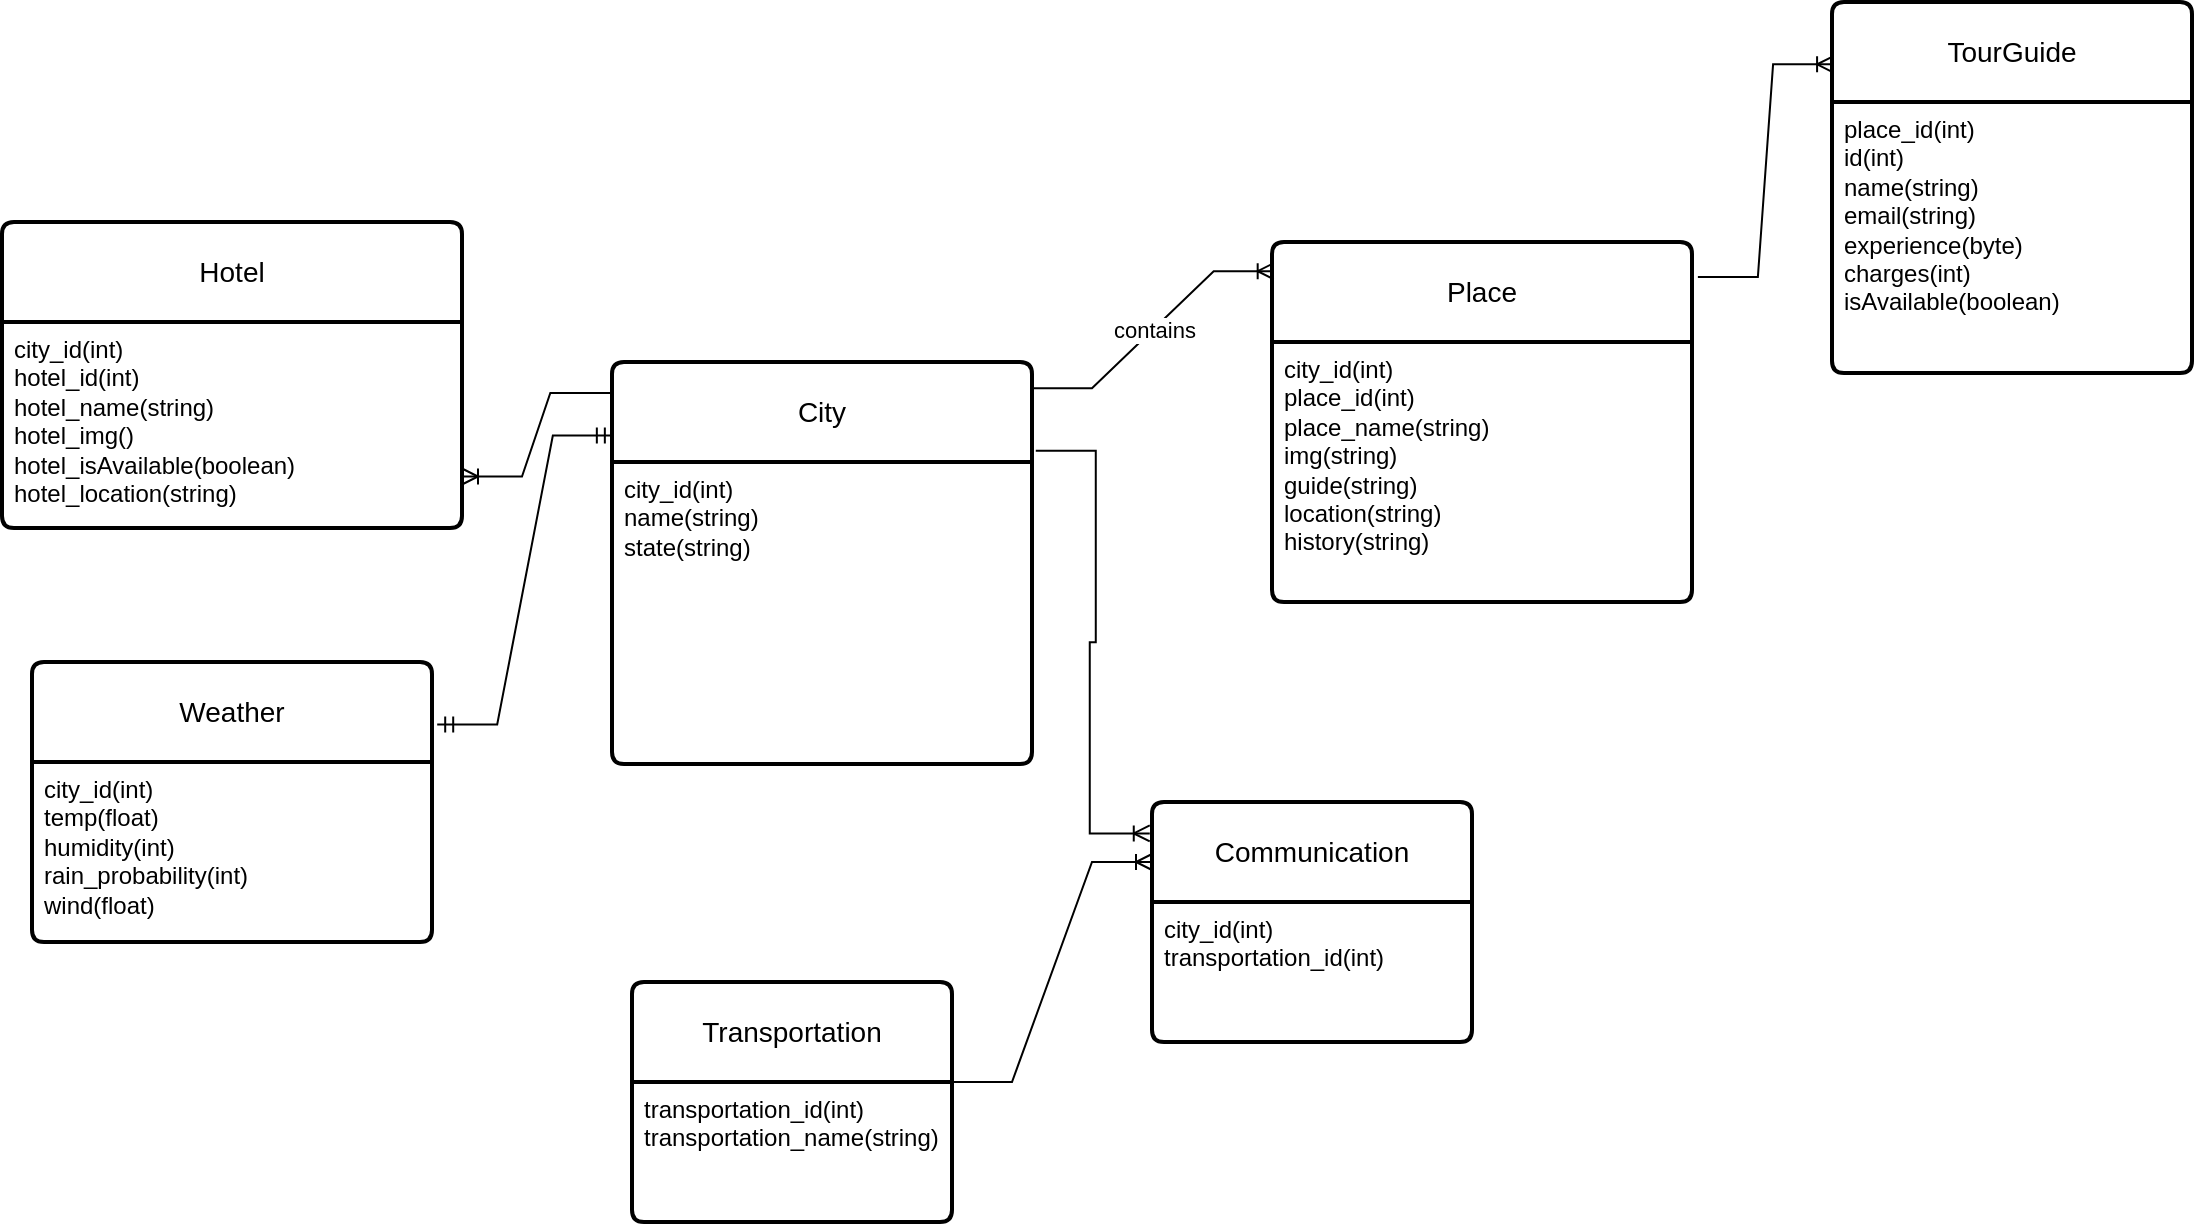 <mxfile version="26.0.5">
  <diagram name="Page-1" id="kdeu0ntx0o7WN6-RexiS">
    <mxGraphModel dx="2213" dy="1771" grid="1" gridSize="10" guides="1" tooltips="1" connect="1" arrows="1" fold="1" page="1" pageScale="1" pageWidth="850" pageHeight="1100" math="0" shadow="0">
      <root>
        <mxCell id="0" />
        <mxCell id="1" parent="0" />
        <mxCell id="qgudHzDLpUrmj55Vf4Xr-1" value="City" style="swimlane;childLayout=stackLayout;horizontal=1;startSize=50;horizontalStack=0;rounded=1;fontSize=14;fontStyle=0;strokeWidth=2;resizeParent=0;resizeLast=1;shadow=0;dashed=0;align=center;arcSize=4;whiteSpace=wrap;html=1;" parent="1" vertex="1">
          <mxGeometry x="-80" y="-450" width="210" height="201" as="geometry" />
        </mxCell>
        <mxCell id="qgudHzDLpUrmj55Vf4Xr-2" value="city_id(int)&lt;div&gt;name(string)&lt;div&gt;state(string)&lt;/div&gt;&lt;div&gt;&lt;br&gt;&lt;/div&gt;&lt;div&gt;&lt;br&gt;&lt;/div&gt;&lt;/div&gt;" style="align=left;strokeColor=none;fillColor=none;spacingLeft=4;fontSize=12;verticalAlign=top;resizable=0;rotatable=0;part=1;html=1;" parent="qgudHzDLpUrmj55Vf4Xr-1" vertex="1">
          <mxGeometry y="50" width="210" height="151" as="geometry" />
        </mxCell>
        <mxCell id="qgudHzDLpUrmj55Vf4Xr-3" value="Place" style="swimlane;childLayout=stackLayout;horizontal=1;startSize=50;horizontalStack=0;rounded=1;fontSize=14;fontStyle=0;strokeWidth=2;resizeParent=0;resizeLast=1;shadow=0;dashed=0;align=center;arcSize=4;whiteSpace=wrap;html=1;" parent="1" vertex="1">
          <mxGeometry x="250" y="-510" width="210" height="180" as="geometry" />
        </mxCell>
        <mxCell id="qgudHzDLpUrmj55Vf4Xr-4" value="city_id(int)&lt;div&gt;place_id(int)&lt;/div&gt;&lt;div&gt;place_name(string)&lt;div&gt;img(string)&lt;/div&gt;&lt;div&gt;guide(string)&lt;/div&gt;&lt;div&gt;location(string)&lt;/div&gt;&lt;div&gt;history(string)&lt;/div&gt;&lt;/div&gt;" style="align=left;strokeColor=none;fillColor=none;spacingLeft=4;fontSize=12;verticalAlign=top;resizable=0;rotatable=0;part=1;html=1;" parent="qgudHzDLpUrmj55Vf4Xr-3" vertex="1">
          <mxGeometry y="50" width="210" height="130" as="geometry" />
        </mxCell>
        <mxCell id="qgudHzDLpUrmj55Vf4Xr-7" value="" style="edgeStyle=entityRelationEdgeStyle;fontSize=12;html=1;endArrow=ERoneToMany;rounded=0;exitX=1;exitY=0.065;exitDx=0;exitDy=0;exitPerimeter=0;entryX=0.004;entryY=0.081;entryDx=0;entryDy=0;entryPerimeter=0;" parent="1" source="qgudHzDLpUrmj55Vf4Xr-1" target="qgudHzDLpUrmj55Vf4Xr-3" edge="1">
          <mxGeometry width="100" height="100" relative="1" as="geometry">
            <mxPoint x="320" y="-220" as="sourcePoint" />
            <mxPoint x="420" y="-320" as="targetPoint" />
          </mxGeometry>
        </mxCell>
        <mxCell id="qgudHzDLpUrmj55Vf4Xr-11" value="contains" style="edgeLabel;html=1;align=center;verticalAlign=middle;resizable=0;points=[];" parent="qgudHzDLpUrmj55Vf4Xr-7" vertex="1" connectable="0">
          <mxGeometry x="0.013" relative="1" as="geometry">
            <mxPoint as="offset" />
          </mxGeometry>
        </mxCell>
        <mxCell id="guVa6JbLSkqTIY-enMWO-15" value="" style="edgeStyle=entityRelationEdgeStyle;fontSize=12;html=1;endArrow=ERoneToMany;rounded=0;entryX=0;entryY=0.25;entryDx=0;entryDy=0;exitX=1;exitY=0;exitDx=0;exitDy=0;" parent="1" target="guVa6JbLSkqTIY-enMWO-16" edge="1" source="guVa6JbLSkqTIY-enMWO-19">
          <mxGeometry width="100" height="100" relative="1" as="geometry">
            <mxPoint x="70" y="50" as="sourcePoint" />
            <mxPoint x="170" y="-50" as="targetPoint" />
            <Array as="points">
              <mxPoint x="120" y="20" />
            </Array>
          </mxGeometry>
        </mxCell>
        <mxCell id="guVa6JbLSkqTIY-enMWO-18" value="Transportation" style="swimlane;childLayout=stackLayout;horizontal=1;startSize=50;horizontalStack=0;rounded=1;fontSize=14;fontStyle=0;strokeWidth=2;resizeParent=0;resizeLast=1;shadow=0;dashed=0;align=center;arcSize=4;whiteSpace=wrap;html=1;" parent="1" vertex="1">
          <mxGeometry x="-70" y="-140" width="160" height="120" as="geometry" />
        </mxCell>
        <mxCell id="guVa6JbLSkqTIY-enMWO-19" value="transportation_id(int)&lt;div&gt;transportation_name(string)&lt;/div&gt;" style="align=left;strokeColor=none;fillColor=none;spacingLeft=4;fontSize=12;verticalAlign=top;resizable=0;rotatable=0;part=1;html=1;" parent="guVa6JbLSkqTIY-enMWO-18" vertex="1">
          <mxGeometry y="50" width="160" height="70" as="geometry" />
        </mxCell>
        <mxCell id="guVa6JbLSkqTIY-enMWO-20" value="Hotel" style="swimlane;childLayout=stackLayout;horizontal=1;startSize=50;horizontalStack=0;rounded=1;fontSize=14;fontStyle=0;strokeWidth=2;resizeParent=0;resizeLast=1;shadow=0;dashed=0;align=center;arcSize=4;whiteSpace=wrap;html=1;" parent="1" vertex="1">
          <mxGeometry x="-385" y="-520" width="230" height="153" as="geometry" />
        </mxCell>
        <mxCell id="guVa6JbLSkqTIY-enMWO-21" value="city_id(int)&lt;div&gt;hotel_id(int)&lt;div&gt;&lt;div&gt;hotel_name(string)&lt;/div&gt;&lt;div&gt;hotel_img()&lt;/div&gt;&lt;div&gt;hotel_isAvailable(boolean)&lt;/div&gt;&lt;/div&gt;&lt;/div&gt;&lt;div&gt;hotel_location(string)&lt;/div&gt;" style="align=left;strokeColor=none;fillColor=none;spacingLeft=4;fontSize=12;verticalAlign=top;resizable=0;rotatable=0;part=1;html=1;" parent="guVa6JbLSkqTIY-enMWO-20" vertex="1">
          <mxGeometry y="50" width="230" height="103" as="geometry" />
        </mxCell>
        <mxCell id="guVa6JbLSkqTIY-enMWO-22" value="" style="edgeStyle=entityRelationEdgeStyle;fontSize=12;html=1;endArrow=ERoneToMany;rounded=0;exitX=-0.004;exitY=0.077;exitDx=0;exitDy=0;entryX=1;entryY=0.75;entryDx=0;entryDy=0;exitPerimeter=0;" parent="1" source="qgudHzDLpUrmj55Vf4Xr-1" target="guVa6JbLSkqTIY-enMWO-21" edge="1">
          <mxGeometry width="100" height="100" relative="1" as="geometry">
            <mxPoint x="-60" y="-390" as="sourcePoint" />
            <mxPoint x="30" y="-490" as="targetPoint" />
          </mxGeometry>
        </mxCell>
        <mxCell id="guVa6JbLSkqTIY-enMWO-23" value="Weather" style="swimlane;childLayout=stackLayout;horizontal=1;startSize=50;horizontalStack=0;rounded=1;fontSize=14;fontStyle=0;strokeWidth=2;resizeParent=0;resizeLast=1;shadow=0;dashed=0;align=center;arcSize=4;whiteSpace=wrap;html=1;" parent="1" vertex="1">
          <mxGeometry x="-370" y="-300" width="200" height="140" as="geometry" />
        </mxCell>
        <mxCell id="guVa6JbLSkqTIY-enMWO-24" value="city_id(int)&lt;div&gt;temp(float)&lt;/div&gt;&lt;div&gt;humidity(int)&lt;/div&gt;&lt;div&gt;rain_probability(int)&lt;/div&gt;&lt;div&gt;wind(float)&lt;/div&gt;" style="align=left;strokeColor=none;fillColor=none;spacingLeft=4;fontSize=12;verticalAlign=top;resizable=0;rotatable=0;part=1;html=1;" parent="guVa6JbLSkqTIY-enMWO-23" vertex="1">
          <mxGeometry y="50" width="200" height="90" as="geometry" />
        </mxCell>
        <mxCell id="guVa6JbLSkqTIY-enMWO-26" value="" style="edgeStyle=entityRelationEdgeStyle;fontSize=12;html=1;endArrow=ERmandOne;startArrow=ERmandOne;rounded=0;entryX=0.002;entryY=0.183;entryDx=0;entryDy=0;entryPerimeter=0;exitX=1.013;exitY=0.223;exitDx=0;exitDy=0;exitPerimeter=0;" parent="1" edge="1" target="qgudHzDLpUrmj55Vf4Xr-1" source="guVa6JbLSkqTIY-enMWO-23">
          <mxGeometry width="100" height="100" relative="1" as="geometry">
            <mxPoint x="-160" y="-220" as="sourcePoint" />
            <mxPoint x="-70" y="-280" as="targetPoint" />
          </mxGeometry>
        </mxCell>
        <mxCell id="guVa6JbLSkqTIY-enMWO-32" value="" style="edgeStyle=entityRelationEdgeStyle;fontSize=12;html=1;endArrow=ERoneToMany;rounded=0;exitX=1.009;exitY=0.221;exitDx=0;exitDy=0;exitPerimeter=0;entryX=-0.007;entryY=0.131;entryDx=0;entryDy=0;entryPerimeter=0;" parent="1" source="qgudHzDLpUrmj55Vf4Xr-1" target="guVa6JbLSkqTIY-enMWO-16" edge="1">
          <mxGeometry width="100" height="100" relative="1" as="geometry">
            <mxPoint x="131" y="-258" as="sourcePoint" />
            <mxPoint x="380" y="-90" as="targetPoint" />
            <Array as="points">
              <mxPoint x="170" y="-200" />
              <mxPoint x="190" y="-189" />
            </Array>
          </mxGeometry>
        </mxCell>
        <mxCell id="guVa6JbLSkqTIY-enMWO-16" value="Communication" style="swimlane;childLayout=stackLayout;horizontal=1;startSize=50;horizontalStack=0;rounded=1;fontSize=14;fontStyle=0;strokeWidth=2;resizeParent=0;resizeLast=1;shadow=0;dashed=0;align=center;arcSize=4;whiteSpace=wrap;html=1;" parent="1" vertex="1">
          <mxGeometry x="190" y="-230" width="160" height="120" as="geometry" />
        </mxCell>
        <mxCell id="guVa6JbLSkqTIY-enMWO-17" value="city_id(int)&lt;div&gt;transportation_id(int)&lt;/div&gt;" style="align=left;strokeColor=none;fillColor=none;spacingLeft=4;fontSize=12;verticalAlign=top;resizable=0;rotatable=0;part=1;html=1;" parent="guVa6JbLSkqTIY-enMWO-16" vertex="1">
          <mxGeometry y="50" width="160" height="70" as="geometry" />
        </mxCell>
        <mxCell id="guVa6JbLSkqTIY-enMWO-33" value="TourGuide" style="swimlane;childLayout=stackLayout;horizontal=1;startSize=50;horizontalStack=0;rounded=1;fontSize=14;fontStyle=0;strokeWidth=2;resizeParent=0;resizeLast=1;shadow=0;dashed=0;align=center;arcSize=4;whiteSpace=wrap;html=1;" parent="1" vertex="1">
          <mxGeometry x="530" y="-630" width="180" height="185.53" as="geometry" />
        </mxCell>
        <mxCell id="guVa6JbLSkqTIY-enMWO-34" value="place_id(int)&lt;div&gt;id(int)&lt;/div&gt;&lt;div&gt;name(string)&lt;/div&gt;&lt;div&gt;email(string)&lt;/div&gt;&lt;div&gt;experience(byte)&lt;/div&gt;&lt;div&gt;charges(int)&lt;/div&gt;&lt;div&gt;isAvailable(boolean)&lt;/div&gt;" style="align=left;strokeColor=none;fillColor=none;spacingLeft=4;fontSize=12;verticalAlign=top;resizable=0;rotatable=0;part=1;html=1;" parent="guVa6JbLSkqTIY-enMWO-33" vertex="1">
          <mxGeometry y="50" width="180" height="135.53" as="geometry" />
        </mxCell>
        <mxCell id="guVa6JbLSkqTIY-enMWO-35" value="" style="edgeStyle=entityRelationEdgeStyle;fontSize=12;html=1;endArrow=ERoneToMany;rounded=0;exitX=1.014;exitY=0.097;exitDx=0;exitDy=0;exitPerimeter=0;entryX=0.003;entryY=0.168;entryDx=0;entryDy=0;entryPerimeter=0;" parent="1" source="qgudHzDLpUrmj55Vf4Xr-3" edge="1" target="guVa6JbLSkqTIY-enMWO-33">
          <mxGeometry width="100" height="100" relative="1" as="geometry">
            <mxPoint x="680" y="-460" as="sourcePoint" />
            <mxPoint x="780" y="-580" as="targetPoint" />
          </mxGeometry>
        </mxCell>
      </root>
    </mxGraphModel>
  </diagram>
</mxfile>
